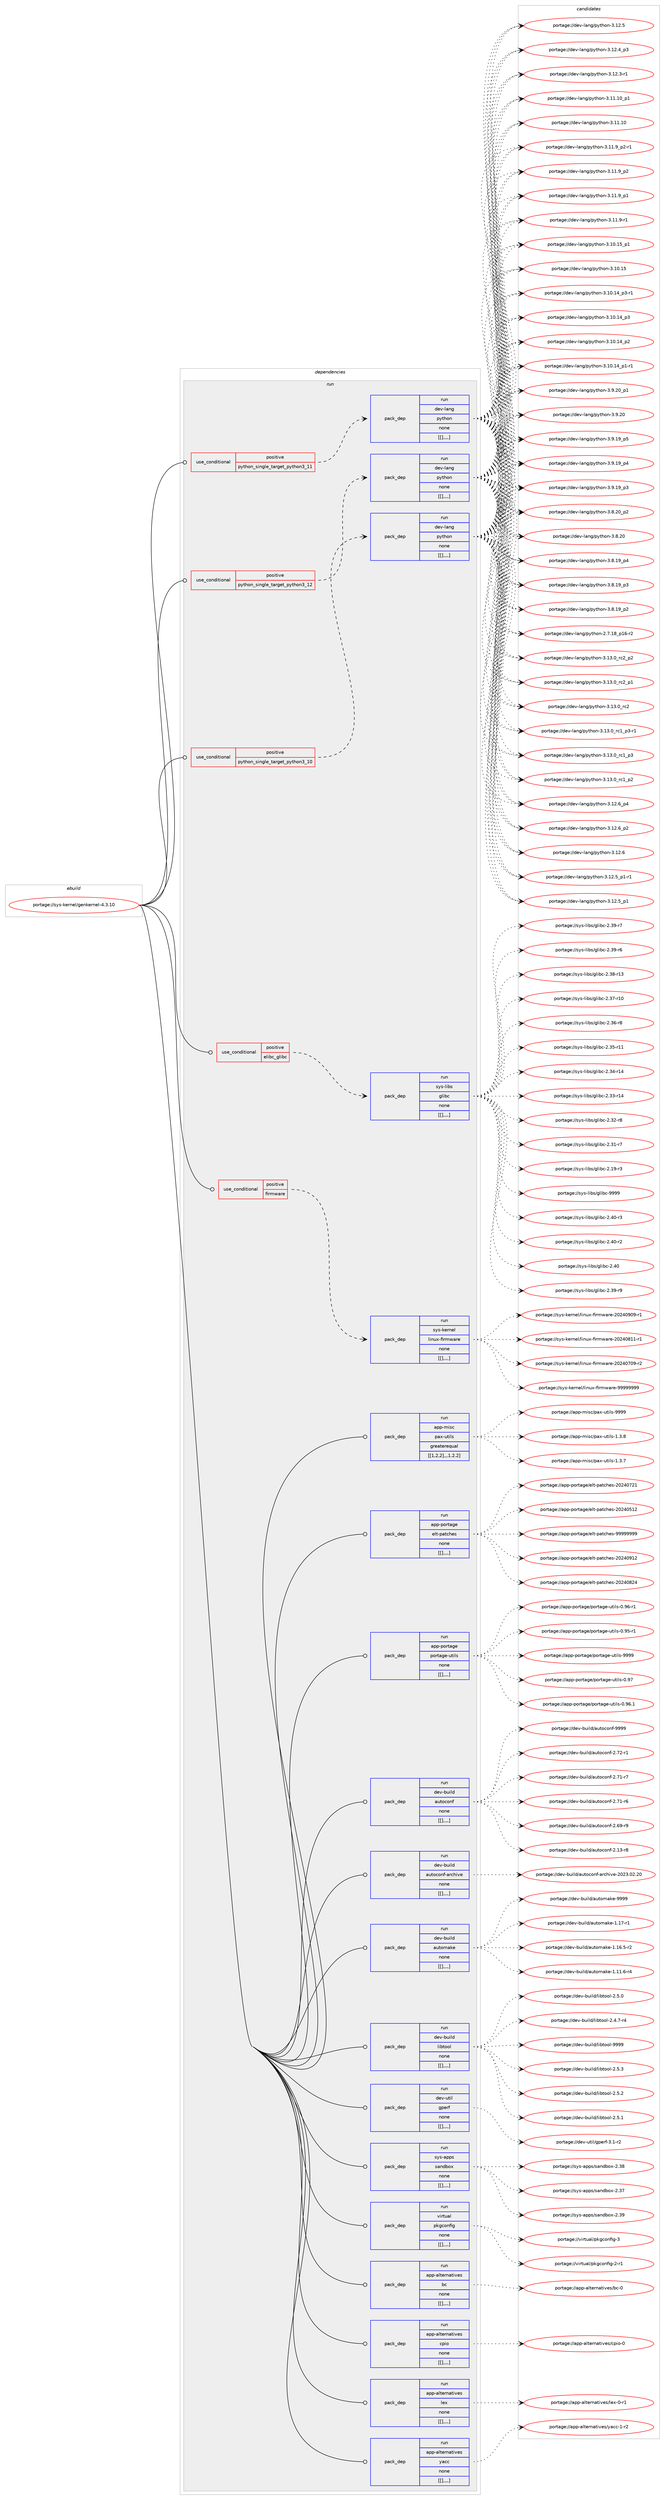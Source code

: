 digraph prolog {

# *************
# Graph options
# *************

newrank=true;
concentrate=true;
compound=true;
graph [rankdir=LR,fontname=Helvetica,fontsize=10,ranksep=1.5];#, ranksep=2.5, nodesep=0.2];
edge  [arrowhead=vee];
node  [fontname=Helvetica,fontsize=10];

# **********
# The ebuild
# **********

subgraph cluster_leftcol {
color=gray;
label=<<i>ebuild</i>>;
id [label="portage://sys-kernel/genkernel-4.3.10", color=red, width=4, href="../sys-kernel/genkernel-4.3.10.svg"];
}

# ****************
# The dependencies
# ****************

subgraph cluster_midcol {
color=gray;
label=<<i>dependencies</i>>;
subgraph cluster_compile {
fillcolor="#eeeeee";
style=filled;
label=<<i>compile</i>>;
}
subgraph cluster_compileandrun {
fillcolor="#eeeeee";
style=filled;
label=<<i>compile and run</i>>;
}
subgraph cluster_run {
fillcolor="#eeeeee";
style=filled;
label=<<i>run</i>>;
subgraph cond4131 {
dependency11807 [label=<<TABLE BORDER="0" CELLBORDER="1" CELLSPACING="0" CELLPADDING="4"><TR><TD ROWSPAN="3" CELLPADDING="10">use_conditional</TD></TR><TR><TD>positive</TD></TR><TR><TD>elibc_glibc</TD></TR></TABLE>>, shape=none, color=red];
subgraph pack7630 {
dependency11808 [label=<<TABLE BORDER="0" CELLBORDER="1" CELLSPACING="0" CELLPADDING="4" WIDTH="220"><TR><TD ROWSPAN="6" CELLPADDING="30">pack_dep</TD></TR><TR><TD WIDTH="110">run</TD></TR><TR><TD>sys-libs</TD></TR><TR><TD>glibc</TD></TR><TR><TD>none</TD></TR><TR><TD>[[],,,,]</TD></TR></TABLE>>, shape=none, color=blue];
}
dependency11807:e -> dependency11808:w [weight=20,style="dashed",arrowhead="vee"];
}
id:e -> dependency11807:w [weight=20,style="solid",arrowhead="odot"];
subgraph cond4132 {
dependency11809 [label=<<TABLE BORDER="0" CELLBORDER="1" CELLSPACING="0" CELLPADDING="4"><TR><TD ROWSPAN="3" CELLPADDING="10">use_conditional</TD></TR><TR><TD>positive</TD></TR><TR><TD>firmware</TD></TR></TABLE>>, shape=none, color=red];
subgraph pack7631 {
dependency11810 [label=<<TABLE BORDER="0" CELLBORDER="1" CELLSPACING="0" CELLPADDING="4" WIDTH="220"><TR><TD ROWSPAN="6" CELLPADDING="30">pack_dep</TD></TR><TR><TD WIDTH="110">run</TD></TR><TR><TD>sys-kernel</TD></TR><TR><TD>linux-firmware</TD></TR><TR><TD>none</TD></TR><TR><TD>[[],,,,]</TD></TR></TABLE>>, shape=none, color=blue];
}
dependency11809:e -> dependency11810:w [weight=20,style="dashed",arrowhead="vee"];
}
id:e -> dependency11809:w [weight=20,style="solid",arrowhead="odot"];
subgraph cond4133 {
dependency11811 [label=<<TABLE BORDER="0" CELLBORDER="1" CELLSPACING="0" CELLPADDING="4"><TR><TD ROWSPAN="3" CELLPADDING="10">use_conditional</TD></TR><TR><TD>positive</TD></TR><TR><TD>python_single_target_python3_10</TD></TR></TABLE>>, shape=none, color=red];
subgraph pack7632 {
dependency11812 [label=<<TABLE BORDER="0" CELLBORDER="1" CELLSPACING="0" CELLPADDING="4" WIDTH="220"><TR><TD ROWSPAN="6" CELLPADDING="30">pack_dep</TD></TR><TR><TD WIDTH="110">run</TD></TR><TR><TD>dev-lang</TD></TR><TR><TD>python</TD></TR><TR><TD>none</TD></TR><TR><TD>[[],,,,]</TD></TR></TABLE>>, shape=none, color=blue];
}
dependency11811:e -> dependency11812:w [weight=20,style="dashed",arrowhead="vee"];
}
id:e -> dependency11811:w [weight=20,style="solid",arrowhead="odot"];
subgraph cond4134 {
dependency11813 [label=<<TABLE BORDER="0" CELLBORDER="1" CELLSPACING="0" CELLPADDING="4"><TR><TD ROWSPAN="3" CELLPADDING="10">use_conditional</TD></TR><TR><TD>positive</TD></TR><TR><TD>python_single_target_python3_11</TD></TR></TABLE>>, shape=none, color=red];
subgraph pack7633 {
dependency11814 [label=<<TABLE BORDER="0" CELLBORDER="1" CELLSPACING="0" CELLPADDING="4" WIDTH="220"><TR><TD ROWSPAN="6" CELLPADDING="30">pack_dep</TD></TR><TR><TD WIDTH="110">run</TD></TR><TR><TD>dev-lang</TD></TR><TR><TD>python</TD></TR><TR><TD>none</TD></TR><TR><TD>[[],,,,]</TD></TR></TABLE>>, shape=none, color=blue];
}
dependency11813:e -> dependency11814:w [weight=20,style="dashed",arrowhead="vee"];
}
id:e -> dependency11813:w [weight=20,style="solid",arrowhead="odot"];
subgraph cond4135 {
dependency11815 [label=<<TABLE BORDER="0" CELLBORDER="1" CELLSPACING="0" CELLPADDING="4"><TR><TD ROWSPAN="3" CELLPADDING="10">use_conditional</TD></TR><TR><TD>positive</TD></TR><TR><TD>python_single_target_python3_12</TD></TR></TABLE>>, shape=none, color=red];
subgraph pack7634 {
dependency11816 [label=<<TABLE BORDER="0" CELLBORDER="1" CELLSPACING="0" CELLPADDING="4" WIDTH="220"><TR><TD ROWSPAN="6" CELLPADDING="30">pack_dep</TD></TR><TR><TD WIDTH="110">run</TD></TR><TR><TD>dev-lang</TD></TR><TR><TD>python</TD></TR><TR><TD>none</TD></TR><TR><TD>[[],,,,]</TD></TR></TABLE>>, shape=none, color=blue];
}
dependency11815:e -> dependency11816:w [weight=20,style="dashed",arrowhead="vee"];
}
id:e -> dependency11815:w [weight=20,style="solid",arrowhead="odot"];
subgraph pack7635 {
dependency11817 [label=<<TABLE BORDER="0" CELLBORDER="1" CELLSPACING="0" CELLPADDING="4" WIDTH="220"><TR><TD ROWSPAN="6" CELLPADDING="30">pack_dep</TD></TR><TR><TD WIDTH="110">run</TD></TR><TR><TD>app-alternatives</TD></TR><TR><TD>bc</TD></TR><TR><TD>none</TD></TR><TR><TD>[[],,,,]</TD></TR></TABLE>>, shape=none, color=blue];
}
id:e -> dependency11817:w [weight=20,style="solid",arrowhead="odot"];
subgraph pack7636 {
dependency11818 [label=<<TABLE BORDER="0" CELLBORDER="1" CELLSPACING="0" CELLPADDING="4" WIDTH="220"><TR><TD ROWSPAN="6" CELLPADDING="30">pack_dep</TD></TR><TR><TD WIDTH="110">run</TD></TR><TR><TD>app-alternatives</TD></TR><TR><TD>cpio</TD></TR><TR><TD>none</TD></TR><TR><TD>[[],,,,]</TD></TR></TABLE>>, shape=none, color=blue];
}
id:e -> dependency11818:w [weight=20,style="solid",arrowhead="odot"];
subgraph pack7637 {
dependency11819 [label=<<TABLE BORDER="0" CELLBORDER="1" CELLSPACING="0" CELLPADDING="4" WIDTH="220"><TR><TD ROWSPAN="6" CELLPADDING="30">pack_dep</TD></TR><TR><TD WIDTH="110">run</TD></TR><TR><TD>app-alternatives</TD></TR><TR><TD>lex</TD></TR><TR><TD>none</TD></TR><TR><TD>[[],,,,]</TD></TR></TABLE>>, shape=none, color=blue];
}
id:e -> dependency11819:w [weight=20,style="solid",arrowhead="odot"];
subgraph pack7638 {
dependency11820 [label=<<TABLE BORDER="0" CELLBORDER="1" CELLSPACING="0" CELLPADDING="4" WIDTH="220"><TR><TD ROWSPAN="6" CELLPADDING="30">pack_dep</TD></TR><TR><TD WIDTH="110">run</TD></TR><TR><TD>app-alternatives</TD></TR><TR><TD>yacc</TD></TR><TR><TD>none</TD></TR><TR><TD>[[],,,,]</TD></TR></TABLE>>, shape=none, color=blue];
}
id:e -> dependency11820:w [weight=20,style="solid",arrowhead="odot"];
subgraph pack7639 {
dependency11821 [label=<<TABLE BORDER="0" CELLBORDER="1" CELLSPACING="0" CELLPADDING="4" WIDTH="220"><TR><TD ROWSPAN="6" CELLPADDING="30">pack_dep</TD></TR><TR><TD WIDTH="110">run</TD></TR><TR><TD>app-misc</TD></TR><TR><TD>pax-utils</TD></TR><TR><TD>greaterequal</TD></TR><TR><TD>[[1,2,2],,,1.2.2]</TD></TR></TABLE>>, shape=none, color=blue];
}
id:e -> dependency11821:w [weight=20,style="solid",arrowhead="odot"];
subgraph pack7640 {
dependency11822 [label=<<TABLE BORDER="0" CELLBORDER="1" CELLSPACING="0" CELLPADDING="4" WIDTH="220"><TR><TD ROWSPAN="6" CELLPADDING="30">pack_dep</TD></TR><TR><TD WIDTH="110">run</TD></TR><TR><TD>app-portage</TD></TR><TR><TD>elt-patches</TD></TR><TR><TD>none</TD></TR><TR><TD>[[],,,,]</TD></TR></TABLE>>, shape=none, color=blue];
}
id:e -> dependency11822:w [weight=20,style="solid",arrowhead="odot"];
subgraph pack7641 {
dependency11823 [label=<<TABLE BORDER="0" CELLBORDER="1" CELLSPACING="0" CELLPADDING="4" WIDTH="220"><TR><TD ROWSPAN="6" CELLPADDING="30">pack_dep</TD></TR><TR><TD WIDTH="110">run</TD></TR><TR><TD>app-portage</TD></TR><TR><TD>portage-utils</TD></TR><TR><TD>none</TD></TR><TR><TD>[[],,,,]</TD></TR></TABLE>>, shape=none, color=blue];
}
id:e -> dependency11823:w [weight=20,style="solid",arrowhead="odot"];
subgraph pack7642 {
dependency11824 [label=<<TABLE BORDER="0" CELLBORDER="1" CELLSPACING="0" CELLPADDING="4" WIDTH="220"><TR><TD ROWSPAN="6" CELLPADDING="30">pack_dep</TD></TR><TR><TD WIDTH="110">run</TD></TR><TR><TD>dev-build</TD></TR><TR><TD>autoconf</TD></TR><TR><TD>none</TD></TR><TR><TD>[[],,,,]</TD></TR></TABLE>>, shape=none, color=blue];
}
id:e -> dependency11824:w [weight=20,style="solid",arrowhead="odot"];
subgraph pack7643 {
dependency11825 [label=<<TABLE BORDER="0" CELLBORDER="1" CELLSPACING="0" CELLPADDING="4" WIDTH="220"><TR><TD ROWSPAN="6" CELLPADDING="30">pack_dep</TD></TR><TR><TD WIDTH="110">run</TD></TR><TR><TD>dev-build</TD></TR><TR><TD>autoconf-archive</TD></TR><TR><TD>none</TD></TR><TR><TD>[[],,,,]</TD></TR></TABLE>>, shape=none, color=blue];
}
id:e -> dependency11825:w [weight=20,style="solid",arrowhead="odot"];
subgraph pack7644 {
dependency11826 [label=<<TABLE BORDER="0" CELLBORDER="1" CELLSPACING="0" CELLPADDING="4" WIDTH="220"><TR><TD ROWSPAN="6" CELLPADDING="30">pack_dep</TD></TR><TR><TD WIDTH="110">run</TD></TR><TR><TD>dev-build</TD></TR><TR><TD>automake</TD></TR><TR><TD>none</TD></TR><TR><TD>[[],,,,]</TD></TR></TABLE>>, shape=none, color=blue];
}
id:e -> dependency11826:w [weight=20,style="solid",arrowhead="odot"];
subgraph pack7645 {
dependency11827 [label=<<TABLE BORDER="0" CELLBORDER="1" CELLSPACING="0" CELLPADDING="4" WIDTH="220"><TR><TD ROWSPAN="6" CELLPADDING="30">pack_dep</TD></TR><TR><TD WIDTH="110">run</TD></TR><TR><TD>dev-build</TD></TR><TR><TD>libtool</TD></TR><TR><TD>none</TD></TR><TR><TD>[[],,,,]</TD></TR></TABLE>>, shape=none, color=blue];
}
id:e -> dependency11827:w [weight=20,style="solid",arrowhead="odot"];
subgraph pack7646 {
dependency11828 [label=<<TABLE BORDER="0" CELLBORDER="1" CELLSPACING="0" CELLPADDING="4" WIDTH="220"><TR><TD ROWSPAN="6" CELLPADDING="30">pack_dep</TD></TR><TR><TD WIDTH="110">run</TD></TR><TR><TD>dev-util</TD></TR><TR><TD>gperf</TD></TR><TR><TD>none</TD></TR><TR><TD>[[],,,,]</TD></TR></TABLE>>, shape=none, color=blue];
}
id:e -> dependency11828:w [weight=20,style="solid",arrowhead="odot"];
subgraph pack7647 {
dependency11829 [label=<<TABLE BORDER="0" CELLBORDER="1" CELLSPACING="0" CELLPADDING="4" WIDTH="220"><TR><TD ROWSPAN="6" CELLPADDING="30">pack_dep</TD></TR><TR><TD WIDTH="110">run</TD></TR><TR><TD>sys-apps</TD></TR><TR><TD>sandbox</TD></TR><TR><TD>none</TD></TR><TR><TD>[[],,,,]</TD></TR></TABLE>>, shape=none, color=blue];
}
id:e -> dependency11829:w [weight=20,style="solid",arrowhead="odot"];
subgraph pack7648 {
dependency11830 [label=<<TABLE BORDER="0" CELLBORDER="1" CELLSPACING="0" CELLPADDING="4" WIDTH="220"><TR><TD ROWSPAN="6" CELLPADDING="30">pack_dep</TD></TR><TR><TD WIDTH="110">run</TD></TR><TR><TD>virtual</TD></TR><TR><TD>pkgconfig</TD></TR><TR><TD>none</TD></TR><TR><TD>[[],,,,]</TD></TR></TABLE>>, shape=none, color=blue];
}
id:e -> dependency11830:w [weight=20,style="solid",arrowhead="odot"];
}
}

# **************
# The candidates
# **************

subgraph cluster_choices {
rank=same;
color=gray;
label=<<i>candidates</i>>;

subgraph choice7630 {
color=black;
nodesep=1;
choice11512111545108105981154710310810598994557575757 [label="portage://sys-libs/glibc-9999", color=red, width=4,href="../sys-libs/glibc-9999.svg"];
choice115121115451081059811547103108105989945504652484511451 [label="portage://sys-libs/glibc-2.40-r3", color=red, width=4,href="../sys-libs/glibc-2.40-r3.svg"];
choice115121115451081059811547103108105989945504652484511450 [label="portage://sys-libs/glibc-2.40-r2", color=red, width=4,href="../sys-libs/glibc-2.40-r2.svg"];
choice11512111545108105981154710310810598994550465248 [label="portage://sys-libs/glibc-2.40", color=red, width=4,href="../sys-libs/glibc-2.40.svg"];
choice115121115451081059811547103108105989945504651574511457 [label="portage://sys-libs/glibc-2.39-r9", color=red, width=4,href="../sys-libs/glibc-2.39-r9.svg"];
choice115121115451081059811547103108105989945504651574511455 [label="portage://sys-libs/glibc-2.39-r7", color=red, width=4,href="../sys-libs/glibc-2.39-r7.svg"];
choice115121115451081059811547103108105989945504651574511454 [label="portage://sys-libs/glibc-2.39-r6", color=red, width=4,href="../sys-libs/glibc-2.39-r6.svg"];
choice11512111545108105981154710310810598994550465156451144951 [label="portage://sys-libs/glibc-2.38-r13", color=red, width=4,href="../sys-libs/glibc-2.38-r13.svg"];
choice11512111545108105981154710310810598994550465155451144948 [label="portage://sys-libs/glibc-2.37-r10", color=red, width=4,href="../sys-libs/glibc-2.37-r10.svg"];
choice115121115451081059811547103108105989945504651544511456 [label="portage://sys-libs/glibc-2.36-r8", color=red, width=4,href="../sys-libs/glibc-2.36-r8.svg"];
choice11512111545108105981154710310810598994550465153451144949 [label="portage://sys-libs/glibc-2.35-r11", color=red, width=4,href="../sys-libs/glibc-2.35-r11.svg"];
choice11512111545108105981154710310810598994550465152451144952 [label="portage://sys-libs/glibc-2.34-r14", color=red, width=4,href="../sys-libs/glibc-2.34-r14.svg"];
choice11512111545108105981154710310810598994550465151451144952 [label="portage://sys-libs/glibc-2.33-r14", color=red, width=4,href="../sys-libs/glibc-2.33-r14.svg"];
choice115121115451081059811547103108105989945504651504511456 [label="portage://sys-libs/glibc-2.32-r8", color=red, width=4,href="../sys-libs/glibc-2.32-r8.svg"];
choice115121115451081059811547103108105989945504651494511455 [label="portage://sys-libs/glibc-2.31-r7", color=red, width=4,href="../sys-libs/glibc-2.31-r7.svg"];
choice115121115451081059811547103108105989945504649574511451 [label="portage://sys-libs/glibc-2.19-r3", color=red, width=4,href="../sys-libs/glibc-2.19-r3.svg"];
dependency11808:e -> choice11512111545108105981154710310810598994557575757:w [style=dotted,weight="100"];
dependency11808:e -> choice115121115451081059811547103108105989945504652484511451:w [style=dotted,weight="100"];
dependency11808:e -> choice115121115451081059811547103108105989945504652484511450:w [style=dotted,weight="100"];
dependency11808:e -> choice11512111545108105981154710310810598994550465248:w [style=dotted,weight="100"];
dependency11808:e -> choice115121115451081059811547103108105989945504651574511457:w [style=dotted,weight="100"];
dependency11808:e -> choice115121115451081059811547103108105989945504651574511455:w [style=dotted,weight="100"];
dependency11808:e -> choice115121115451081059811547103108105989945504651574511454:w [style=dotted,weight="100"];
dependency11808:e -> choice11512111545108105981154710310810598994550465156451144951:w [style=dotted,weight="100"];
dependency11808:e -> choice11512111545108105981154710310810598994550465155451144948:w [style=dotted,weight="100"];
dependency11808:e -> choice115121115451081059811547103108105989945504651544511456:w [style=dotted,weight="100"];
dependency11808:e -> choice11512111545108105981154710310810598994550465153451144949:w [style=dotted,weight="100"];
dependency11808:e -> choice11512111545108105981154710310810598994550465152451144952:w [style=dotted,weight="100"];
dependency11808:e -> choice11512111545108105981154710310810598994550465151451144952:w [style=dotted,weight="100"];
dependency11808:e -> choice115121115451081059811547103108105989945504651504511456:w [style=dotted,weight="100"];
dependency11808:e -> choice115121115451081059811547103108105989945504651494511455:w [style=dotted,weight="100"];
dependency11808:e -> choice115121115451081059811547103108105989945504649574511451:w [style=dotted,weight="100"];
}
subgraph choice7631 {
color=black;
nodesep=1;
choice11512111545107101114110101108471081051101171204510210511410911997114101455757575757575757 [label="portage://sys-kernel/linux-firmware-99999999", color=red, width=4,href="../sys-kernel/linux-firmware-99999999.svg"];
choice115121115451071011141101011084710810511011712045102105114109119971141014550485052485748574511449 [label="portage://sys-kernel/linux-firmware-20240909-r1", color=red, width=4,href="../sys-kernel/linux-firmware-20240909-r1.svg"];
choice115121115451071011141101011084710810511011712045102105114109119971141014550485052485649494511449 [label="portage://sys-kernel/linux-firmware-20240811-r1", color=red, width=4,href="../sys-kernel/linux-firmware-20240811-r1.svg"];
choice115121115451071011141101011084710810511011712045102105114109119971141014550485052485548574511450 [label="portage://sys-kernel/linux-firmware-20240709-r2", color=red, width=4,href="../sys-kernel/linux-firmware-20240709-r2.svg"];
dependency11810:e -> choice11512111545107101114110101108471081051101171204510210511410911997114101455757575757575757:w [style=dotted,weight="100"];
dependency11810:e -> choice115121115451071011141101011084710810511011712045102105114109119971141014550485052485748574511449:w [style=dotted,weight="100"];
dependency11810:e -> choice115121115451071011141101011084710810511011712045102105114109119971141014550485052485649494511449:w [style=dotted,weight="100"];
dependency11810:e -> choice115121115451071011141101011084710810511011712045102105114109119971141014550485052485548574511450:w [style=dotted,weight="100"];
}
subgraph choice7632 {
color=black;
nodesep=1;
choice100101118451089711010347112121116104111110455146495146489511499509511250 [label="portage://dev-lang/python-3.13.0_rc2_p2", color=red, width=4,href="../dev-lang/python-3.13.0_rc2_p2.svg"];
choice100101118451089711010347112121116104111110455146495146489511499509511249 [label="portage://dev-lang/python-3.13.0_rc2_p1", color=red, width=4,href="../dev-lang/python-3.13.0_rc2_p1.svg"];
choice10010111845108971101034711212111610411111045514649514648951149950 [label="portage://dev-lang/python-3.13.0_rc2", color=red, width=4,href="../dev-lang/python-3.13.0_rc2.svg"];
choice1001011184510897110103471121211161041111104551464951464895114994995112514511449 [label="portage://dev-lang/python-3.13.0_rc1_p3-r1", color=red, width=4,href="../dev-lang/python-3.13.0_rc1_p3-r1.svg"];
choice100101118451089711010347112121116104111110455146495146489511499499511251 [label="portage://dev-lang/python-3.13.0_rc1_p3", color=red, width=4,href="../dev-lang/python-3.13.0_rc1_p3.svg"];
choice100101118451089711010347112121116104111110455146495146489511499499511250 [label="portage://dev-lang/python-3.13.0_rc1_p2", color=red, width=4,href="../dev-lang/python-3.13.0_rc1_p2.svg"];
choice100101118451089711010347112121116104111110455146495046549511252 [label="portage://dev-lang/python-3.12.6_p4", color=red, width=4,href="../dev-lang/python-3.12.6_p4.svg"];
choice100101118451089711010347112121116104111110455146495046549511250 [label="portage://dev-lang/python-3.12.6_p2", color=red, width=4,href="../dev-lang/python-3.12.6_p2.svg"];
choice10010111845108971101034711212111610411111045514649504654 [label="portage://dev-lang/python-3.12.6", color=red, width=4,href="../dev-lang/python-3.12.6.svg"];
choice1001011184510897110103471121211161041111104551464950465395112494511449 [label="portage://dev-lang/python-3.12.5_p1-r1", color=red, width=4,href="../dev-lang/python-3.12.5_p1-r1.svg"];
choice100101118451089711010347112121116104111110455146495046539511249 [label="portage://dev-lang/python-3.12.5_p1", color=red, width=4,href="../dev-lang/python-3.12.5_p1.svg"];
choice10010111845108971101034711212111610411111045514649504653 [label="portage://dev-lang/python-3.12.5", color=red, width=4,href="../dev-lang/python-3.12.5.svg"];
choice100101118451089711010347112121116104111110455146495046529511251 [label="portage://dev-lang/python-3.12.4_p3", color=red, width=4,href="../dev-lang/python-3.12.4_p3.svg"];
choice100101118451089711010347112121116104111110455146495046514511449 [label="portage://dev-lang/python-3.12.3-r1", color=red, width=4,href="../dev-lang/python-3.12.3-r1.svg"];
choice10010111845108971101034711212111610411111045514649494649489511249 [label="portage://dev-lang/python-3.11.10_p1", color=red, width=4,href="../dev-lang/python-3.11.10_p1.svg"];
choice1001011184510897110103471121211161041111104551464949464948 [label="portage://dev-lang/python-3.11.10", color=red, width=4,href="../dev-lang/python-3.11.10.svg"];
choice1001011184510897110103471121211161041111104551464949465795112504511449 [label="portage://dev-lang/python-3.11.9_p2-r1", color=red, width=4,href="../dev-lang/python-3.11.9_p2-r1.svg"];
choice100101118451089711010347112121116104111110455146494946579511250 [label="portage://dev-lang/python-3.11.9_p2", color=red, width=4,href="../dev-lang/python-3.11.9_p2.svg"];
choice100101118451089711010347112121116104111110455146494946579511249 [label="portage://dev-lang/python-3.11.9_p1", color=red, width=4,href="../dev-lang/python-3.11.9_p1.svg"];
choice100101118451089711010347112121116104111110455146494946574511449 [label="portage://dev-lang/python-3.11.9-r1", color=red, width=4,href="../dev-lang/python-3.11.9-r1.svg"];
choice10010111845108971101034711212111610411111045514649484649539511249 [label="portage://dev-lang/python-3.10.15_p1", color=red, width=4,href="../dev-lang/python-3.10.15_p1.svg"];
choice1001011184510897110103471121211161041111104551464948464953 [label="portage://dev-lang/python-3.10.15", color=red, width=4,href="../dev-lang/python-3.10.15.svg"];
choice100101118451089711010347112121116104111110455146494846495295112514511449 [label="portage://dev-lang/python-3.10.14_p3-r1", color=red, width=4,href="../dev-lang/python-3.10.14_p3-r1.svg"];
choice10010111845108971101034711212111610411111045514649484649529511251 [label="portage://dev-lang/python-3.10.14_p3", color=red, width=4,href="../dev-lang/python-3.10.14_p3.svg"];
choice10010111845108971101034711212111610411111045514649484649529511250 [label="portage://dev-lang/python-3.10.14_p2", color=red, width=4,href="../dev-lang/python-3.10.14_p2.svg"];
choice100101118451089711010347112121116104111110455146494846495295112494511449 [label="portage://dev-lang/python-3.10.14_p1-r1", color=red, width=4,href="../dev-lang/python-3.10.14_p1-r1.svg"];
choice100101118451089711010347112121116104111110455146574650489511249 [label="portage://dev-lang/python-3.9.20_p1", color=red, width=4,href="../dev-lang/python-3.9.20_p1.svg"];
choice10010111845108971101034711212111610411111045514657465048 [label="portage://dev-lang/python-3.9.20", color=red, width=4,href="../dev-lang/python-3.9.20.svg"];
choice100101118451089711010347112121116104111110455146574649579511253 [label="portage://dev-lang/python-3.9.19_p5", color=red, width=4,href="../dev-lang/python-3.9.19_p5.svg"];
choice100101118451089711010347112121116104111110455146574649579511252 [label="portage://dev-lang/python-3.9.19_p4", color=red, width=4,href="../dev-lang/python-3.9.19_p4.svg"];
choice100101118451089711010347112121116104111110455146574649579511251 [label="portage://dev-lang/python-3.9.19_p3", color=red, width=4,href="../dev-lang/python-3.9.19_p3.svg"];
choice100101118451089711010347112121116104111110455146564650489511250 [label="portage://dev-lang/python-3.8.20_p2", color=red, width=4,href="../dev-lang/python-3.8.20_p2.svg"];
choice10010111845108971101034711212111610411111045514656465048 [label="portage://dev-lang/python-3.8.20", color=red, width=4,href="../dev-lang/python-3.8.20.svg"];
choice100101118451089711010347112121116104111110455146564649579511252 [label="portage://dev-lang/python-3.8.19_p4", color=red, width=4,href="../dev-lang/python-3.8.19_p4.svg"];
choice100101118451089711010347112121116104111110455146564649579511251 [label="portage://dev-lang/python-3.8.19_p3", color=red, width=4,href="../dev-lang/python-3.8.19_p3.svg"];
choice100101118451089711010347112121116104111110455146564649579511250 [label="portage://dev-lang/python-3.8.19_p2", color=red, width=4,href="../dev-lang/python-3.8.19_p2.svg"];
choice100101118451089711010347112121116104111110455046554649569511249544511450 [label="portage://dev-lang/python-2.7.18_p16-r2", color=red, width=4,href="../dev-lang/python-2.7.18_p16-r2.svg"];
dependency11812:e -> choice100101118451089711010347112121116104111110455146495146489511499509511250:w [style=dotted,weight="100"];
dependency11812:e -> choice100101118451089711010347112121116104111110455146495146489511499509511249:w [style=dotted,weight="100"];
dependency11812:e -> choice10010111845108971101034711212111610411111045514649514648951149950:w [style=dotted,weight="100"];
dependency11812:e -> choice1001011184510897110103471121211161041111104551464951464895114994995112514511449:w [style=dotted,weight="100"];
dependency11812:e -> choice100101118451089711010347112121116104111110455146495146489511499499511251:w [style=dotted,weight="100"];
dependency11812:e -> choice100101118451089711010347112121116104111110455146495146489511499499511250:w [style=dotted,weight="100"];
dependency11812:e -> choice100101118451089711010347112121116104111110455146495046549511252:w [style=dotted,weight="100"];
dependency11812:e -> choice100101118451089711010347112121116104111110455146495046549511250:w [style=dotted,weight="100"];
dependency11812:e -> choice10010111845108971101034711212111610411111045514649504654:w [style=dotted,weight="100"];
dependency11812:e -> choice1001011184510897110103471121211161041111104551464950465395112494511449:w [style=dotted,weight="100"];
dependency11812:e -> choice100101118451089711010347112121116104111110455146495046539511249:w [style=dotted,weight="100"];
dependency11812:e -> choice10010111845108971101034711212111610411111045514649504653:w [style=dotted,weight="100"];
dependency11812:e -> choice100101118451089711010347112121116104111110455146495046529511251:w [style=dotted,weight="100"];
dependency11812:e -> choice100101118451089711010347112121116104111110455146495046514511449:w [style=dotted,weight="100"];
dependency11812:e -> choice10010111845108971101034711212111610411111045514649494649489511249:w [style=dotted,weight="100"];
dependency11812:e -> choice1001011184510897110103471121211161041111104551464949464948:w [style=dotted,weight="100"];
dependency11812:e -> choice1001011184510897110103471121211161041111104551464949465795112504511449:w [style=dotted,weight="100"];
dependency11812:e -> choice100101118451089711010347112121116104111110455146494946579511250:w [style=dotted,weight="100"];
dependency11812:e -> choice100101118451089711010347112121116104111110455146494946579511249:w [style=dotted,weight="100"];
dependency11812:e -> choice100101118451089711010347112121116104111110455146494946574511449:w [style=dotted,weight="100"];
dependency11812:e -> choice10010111845108971101034711212111610411111045514649484649539511249:w [style=dotted,weight="100"];
dependency11812:e -> choice1001011184510897110103471121211161041111104551464948464953:w [style=dotted,weight="100"];
dependency11812:e -> choice100101118451089711010347112121116104111110455146494846495295112514511449:w [style=dotted,weight="100"];
dependency11812:e -> choice10010111845108971101034711212111610411111045514649484649529511251:w [style=dotted,weight="100"];
dependency11812:e -> choice10010111845108971101034711212111610411111045514649484649529511250:w [style=dotted,weight="100"];
dependency11812:e -> choice100101118451089711010347112121116104111110455146494846495295112494511449:w [style=dotted,weight="100"];
dependency11812:e -> choice100101118451089711010347112121116104111110455146574650489511249:w [style=dotted,weight="100"];
dependency11812:e -> choice10010111845108971101034711212111610411111045514657465048:w [style=dotted,weight="100"];
dependency11812:e -> choice100101118451089711010347112121116104111110455146574649579511253:w [style=dotted,weight="100"];
dependency11812:e -> choice100101118451089711010347112121116104111110455146574649579511252:w [style=dotted,weight="100"];
dependency11812:e -> choice100101118451089711010347112121116104111110455146574649579511251:w [style=dotted,weight="100"];
dependency11812:e -> choice100101118451089711010347112121116104111110455146564650489511250:w [style=dotted,weight="100"];
dependency11812:e -> choice10010111845108971101034711212111610411111045514656465048:w [style=dotted,weight="100"];
dependency11812:e -> choice100101118451089711010347112121116104111110455146564649579511252:w [style=dotted,weight="100"];
dependency11812:e -> choice100101118451089711010347112121116104111110455146564649579511251:w [style=dotted,weight="100"];
dependency11812:e -> choice100101118451089711010347112121116104111110455146564649579511250:w [style=dotted,weight="100"];
dependency11812:e -> choice100101118451089711010347112121116104111110455046554649569511249544511450:w [style=dotted,weight="100"];
}
subgraph choice7633 {
color=black;
nodesep=1;
choice100101118451089711010347112121116104111110455146495146489511499509511250 [label="portage://dev-lang/python-3.13.0_rc2_p2", color=red, width=4,href="../dev-lang/python-3.13.0_rc2_p2.svg"];
choice100101118451089711010347112121116104111110455146495146489511499509511249 [label="portage://dev-lang/python-3.13.0_rc2_p1", color=red, width=4,href="../dev-lang/python-3.13.0_rc2_p1.svg"];
choice10010111845108971101034711212111610411111045514649514648951149950 [label="portage://dev-lang/python-3.13.0_rc2", color=red, width=4,href="../dev-lang/python-3.13.0_rc2.svg"];
choice1001011184510897110103471121211161041111104551464951464895114994995112514511449 [label="portage://dev-lang/python-3.13.0_rc1_p3-r1", color=red, width=4,href="../dev-lang/python-3.13.0_rc1_p3-r1.svg"];
choice100101118451089711010347112121116104111110455146495146489511499499511251 [label="portage://dev-lang/python-3.13.0_rc1_p3", color=red, width=4,href="../dev-lang/python-3.13.0_rc1_p3.svg"];
choice100101118451089711010347112121116104111110455146495146489511499499511250 [label="portage://dev-lang/python-3.13.0_rc1_p2", color=red, width=4,href="../dev-lang/python-3.13.0_rc1_p2.svg"];
choice100101118451089711010347112121116104111110455146495046549511252 [label="portage://dev-lang/python-3.12.6_p4", color=red, width=4,href="../dev-lang/python-3.12.6_p4.svg"];
choice100101118451089711010347112121116104111110455146495046549511250 [label="portage://dev-lang/python-3.12.6_p2", color=red, width=4,href="../dev-lang/python-3.12.6_p2.svg"];
choice10010111845108971101034711212111610411111045514649504654 [label="portage://dev-lang/python-3.12.6", color=red, width=4,href="../dev-lang/python-3.12.6.svg"];
choice1001011184510897110103471121211161041111104551464950465395112494511449 [label="portage://dev-lang/python-3.12.5_p1-r1", color=red, width=4,href="../dev-lang/python-3.12.5_p1-r1.svg"];
choice100101118451089711010347112121116104111110455146495046539511249 [label="portage://dev-lang/python-3.12.5_p1", color=red, width=4,href="../dev-lang/python-3.12.5_p1.svg"];
choice10010111845108971101034711212111610411111045514649504653 [label="portage://dev-lang/python-3.12.5", color=red, width=4,href="../dev-lang/python-3.12.5.svg"];
choice100101118451089711010347112121116104111110455146495046529511251 [label="portage://dev-lang/python-3.12.4_p3", color=red, width=4,href="../dev-lang/python-3.12.4_p3.svg"];
choice100101118451089711010347112121116104111110455146495046514511449 [label="portage://dev-lang/python-3.12.3-r1", color=red, width=4,href="../dev-lang/python-3.12.3-r1.svg"];
choice10010111845108971101034711212111610411111045514649494649489511249 [label="portage://dev-lang/python-3.11.10_p1", color=red, width=4,href="../dev-lang/python-3.11.10_p1.svg"];
choice1001011184510897110103471121211161041111104551464949464948 [label="portage://dev-lang/python-3.11.10", color=red, width=4,href="../dev-lang/python-3.11.10.svg"];
choice1001011184510897110103471121211161041111104551464949465795112504511449 [label="portage://dev-lang/python-3.11.9_p2-r1", color=red, width=4,href="../dev-lang/python-3.11.9_p2-r1.svg"];
choice100101118451089711010347112121116104111110455146494946579511250 [label="portage://dev-lang/python-3.11.9_p2", color=red, width=4,href="../dev-lang/python-3.11.9_p2.svg"];
choice100101118451089711010347112121116104111110455146494946579511249 [label="portage://dev-lang/python-3.11.9_p1", color=red, width=4,href="../dev-lang/python-3.11.9_p1.svg"];
choice100101118451089711010347112121116104111110455146494946574511449 [label="portage://dev-lang/python-3.11.9-r1", color=red, width=4,href="../dev-lang/python-3.11.9-r1.svg"];
choice10010111845108971101034711212111610411111045514649484649539511249 [label="portage://dev-lang/python-3.10.15_p1", color=red, width=4,href="../dev-lang/python-3.10.15_p1.svg"];
choice1001011184510897110103471121211161041111104551464948464953 [label="portage://dev-lang/python-3.10.15", color=red, width=4,href="../dev-lang/python-3.10.15.svg"];
choice100101118451089711010347112121116104111110455146494846495295112514511449 [label="portage://dev-lang/python-3.10.14_p3-r1", color=red, width=4,href="../dev-lang/python-3.10.14_p3-r1.svg"];
choice10010111845108971101034711212111610411111045514649484649529511251 [label="portage://dev-lang/python-3.10.14_p3", color=red, width=4,href="../dev-lang/python-3.10.14_p3.svg"];
choice10010111845108971101034711212111610411111045514649484649529511250 [label="portage://dev-lang/python-3.10.14_p2", color=red, width=4,href="../dev-lang/python-3.10.14_p2.svg"];
choice100101118451089711010347112121116104111110455146494846495295112494511449 [label="portage://dev-lang/python-3.10.14_p1-r1", color=red, width=4,href="../dev-lang/python-3.10.14_p1-r1.svg"];
choice100101118451089711010347112121116104111110455146574650489511249 [label="portage://dev-lang/python-3.9.20_p1", color=red, width=4,href="../dev-lang/python-3.9.20_p1.svg"];
choice10010111845108971101034711212111610411111045514657465048 [label="portage://dev-lang/python-3.9.20", color=red, width=4,href="../dev-lang/python-3.9.20.svg"];
choice100101118451089711010347112121116104111110455146574649579511253 [label="portage://dev-lang/python-3.9.19_p5", color=red, width=4,href="../dev-lang/python-3.9.19_p5.svg"];
choice100101118451089711010347112121116104111110455146574649579511252 [label="portage://dev-lang/python-3.9.19_p4", color=red, width=4,href="../dev-lang/python-3.9.19_p4.svg"];
choice100101118451089711010347112121116104111110455146574649579511251 [label="portage://dev-lang/python-3.9.19_p3", color=red, width=4,href="../dev-lang/python-3.9.19_p3.svg"];
choice100101118451089711010347112121116104111110455146564650489511250 [label="portage://dev-lang/python-3.8.20_p2", color=red, width=4,href="../dev-lang/python-3.8.20_p2.svg"];
choice10010111845108971101034711212111610411111045514656465048 [label="portage://dev-lang/python-3.8.20", color=red, width=4,href="../dev-lang/python-3.8.20.svg"];
choice100101118451089711010347112121116104111110455146564649579511252 [label="portage://dev-lang/python-3.8.19_p4", color=red, width=4,href="../dev-lang/python-3.8.19_p4.svg"];
choice100101118451089711010347112121116104111110455146564649579511251 [label="portage://dev-lang/python-3.8.19_p3", color=red, width=4,href="../dev-lang/python-3.8.19_p3.svg"];
choice100101118451089711010347112121116104111110455146564649579511250 [label="portage://dev-lang/python-3.8.19_p2", color=red, width=4,href="../dev-lang/python-3.8.19_p2.svg"];
choice100101118451089711010347112121116104111110455046554649569511249544511450 [label="portage://dev-lang/python-2.7.18_p16-r2", color=red, width=4,href="../dev-lang/python-2.7.18_p16-r2.svg"];
dependency11814:e -> choice100101118451089711010347112121116104111110455146495146489511499509511250:w [style=dotted,weight="100"];
dependency11814:e -> choice100101118451089711010347112121116104111110455146495146489511499509511249:w [style=dotted,weight="100"];
dependency11814:e -> choice10010111845108971101034711212111610411111045514649514648951149950:w [style=dotted,weight="100"];
dependency11814:e -> choice1001011184510897110103471121211161041111104551464951464895114994995112514511449:w [style=dotted,weight="100"];
dependency11814:e -> choice100101118451089711010347112121116104111110455146495146489511499499511251:w [style=dotted,weight="100"];
dependency11814:e -> choice100101118451089711010347112121116104111110455146495146489511499499511250:w [style=dotted,weight="100"];
dependency11814:e -> choice100101118451089711010347112121116104111110455146495046549511252:w [style=dotted,weight="100"];
dependency11814:e -> choice100101118451089711010347112121116104111110455146495046549511250:w [style=dotted,weight="100"];
dependency11814:e -> choice10010111845108971101034711212111610411111045514649504654:w [style=dotted,weight="100"];
dependency11814:e -> choice1001011184510897110103471121211161041111104551464950465395112494511449:w [style=dotted,weight="100"];
dependency11814:e -> choice100101118451089711010347112121116104111110455146495046539511249:w [style=dotted,weight="100"];
dependency11814:e -> choice10010111845108971101034711212111610411111045514649504653:w [style=dotted,weight="100"];
dependency11814:e -> choice100101118451089711010347112121116104111110455146495046529511251:w [style=dotted,weight="100"];
dependency11814:e -> choice100101118451089711010347112121116104111110455146495046514511449:w [style=dotted,weight="100"];
dependency11814:e -> choice10010111845108971101034711212111610411111045514649494649489511249:w [style=dotted,weight="100"];
dependency11814:e -> choice1001011184510897110103471121211161041111104551464949464948:w [style=dotted,weight="100"];
dependency11814:e -> choice1001011184510897110103471121211161041111104551464949465795112504511449:w [style=dotted,weight="100"];
dependency11814:e -> choice100101118451089711010347112121116104111110455146494946579511250:w [style=dotted,weight="100"];
dependency11814:e -> choice100101118451089711010347112121116104111110455146494946579511249:w [style=dotted,weight="100"];
dependency11814:e -> choice100101118451089711010347112121116104111110455146494946574511449:w [style=dotted,weight="100"];
dependency11814:e -> choice10010111845108971101034711212111610411111045514649484649539511249:w [style=dotted,weight="100"];
dependency11814:e -> choice1001011184510897110103471121211161041111104551464948464953:w [style=dotted,weight="100"];
dependency11814:e -> choice100101118451089711010347112121116104111110455146494846495295112514511449:w [style=dotted,weight="100"];
dependency11814:e -> choice10010111845108971101034711212111610411111045514649484649529511251:w [style=dotted,weight="100"];
dependency11814:e -> choice10010111845108971101034711212111610411111045514649484649529511250:w [style=dotted,weight="100"];
dependency11814:e -> choice100101118451089711010347112121116104111110455146494846495295112494511449:w [style=dotted,weight="100"];
dependency11814:e -> choice100101118451089711010347112121116104111110455146574650489511249:w [style=dotted,weight="100"];
dependency11814:e -> choice10010111845108971101034711212111610411111045514657465048:w [style=dotted,weight="100"];
dependency11814:e -> choice100101118451089711010347112121116104111110455146574649579511253:w [style=dotted,weight="100"];
dependency11814:e -> choice100101118451089711010347112121116104111110455146574649579511252:w [style=dotted,weight="100"];
dependency11814:e -> choice100101118451089711010347112121116104111110455146574649579511251:w [style=dotted,weight="100"];
dependency11814:e -> choice100101118451089711010347112121116104111110455146564650489511250:w [style=dotted,weight="100"];
dependency11814:e -> choice10010111845108971101034711212111610411111045514656465048:w [style=dotted,weight="100"];
dependency11814:e -> choice100101118451089711010347112121116104111110455146564649579511252:w [style=dotted,weight="100"];
dependency11814:e -> choice100101118451089711010347112121116104111110455146564649579511251:w [style=dotted,weight="100"];
dependency11814:e -> choice100101118451089711010347112121116104111110455146564649579511250:w [style=dotted,weight="100"];
dependency11814:e -> choice100101118451089711010347112121116104111110455046554649569511249544511450:w [style=dotted,weight="100"];
}
subgraph choice7634 {
color=black;
nodesep=1;
choice100101118451089711010347112121116104111110455146495146489511499509511250 [label="portage://dev-lang/python-3.13.0_rc2_p2", color=red, width=4,href="../dev-lang/python-3.13.0_rc2_p2.svg"];
choice100101118451089711010347112121116104111110455146495146489511499509511249 [label="portage://dev-lang/python-3.13.0_rc2_p1", color=red, width=4,href="../dev-lang/python-3.13.0_rc2_p1.svg"];
choice10010111845108971101034711212111610411111045514649514648951149950 [label="portage://dev-lang/python-3.13.0_rc2", color=red, width=4,href="../dev-lang/python-3.13.0_rc2.svg"];
choice1001011184510897110103471121211161041111104551464951464895114994995112514511449 [label="portage://dev-lang/python-3.13.0_rc1_p3-r1", color=red, width=4,href="../dev-lang/python-3.13.0_rc1_p3-r1.svg"];
choice100101118451089711010347112121116104111110455146495146489511499499511251 [label="portage://dev-lang/python-3.13.0_rc1_p3", color=red, width=4,href="../dev-lang/python-3.13.0_rc1_p3.svg"];
choice100101118451089711010347112121116104111110455146495146489511499499511250 [label="portage://dev-lang/python-3.13.0_rc1_p2", color=red, width=4,href="../dev-lang/python-3.13.0_rc1_p2.svg"];
choice100101118451089711010347112121116104111110455146495046549511252 [label="portage://dev-lang/python-3.12.6_p4", color=red, width=4,href="../dev-lang/python-3.12.6_p4.svg"];
choice100101118451089711010347112121116104111110455146495046549511250 [label="portage://dev-lang/python-3.12.6_p2", color=red, width=4,href="../dev-lang/python-3.12.6_p2.svg"];
choice10010111845108971101034711212111610411111045514649504654 [label="portage://dev-lang/python-3.12.6", color=red, width=4,href="../dev-lang/python-3.12.6.svg"];
choice1001011184510897110103471121211161041111104551464950465395112494511449 [label="portage://dev-lang/python-3.12.5_p1-r1", color=red, width=4,href="../dev-lang/python-3.12.5_p1-r1.svg"];
choice100101118451089711010347112121116104111110455146495046539511249 [label="portage://dev-lang/python-3.12.5_p1", color=red, width=4,href="../dev-lang/python-3.12.5_p1.svg"];
choice10010111845108971101034711212111610411111045514649504653 [label="portage://dev-lang/python-3.12.5", color=red, width=4,href="../dev-lang/python-3.12.5.svg"];
choice100101118451089711010347112121116104111110455146495046529511251 [label="portage://dev-lang/python-3.12.4_p3", color=red, width=4,href="../dev-lang/python-3.12.4_p3.svg"];
choice100101118451089711010347112121116104111110455146495046514511449 [label="portage://dev-lang/python-3.12.3-r1", color=red, width=4,href="../dev-lang/python-3.12.3-r1.svg"];
choice10010111845108971101034711212111610411111045514649494649489511249 [label="portage://dev-lang/python-3.11.10_p1", color=red, width=4,href="../dev-lang/python-3.11.10_p1.svg"];
choice1001011184510897110103471121211161041111104551464949464948 [label="portage://dev-lang/python-3.11.10", color=red, width=4,href="../dev-lang/python-3.11.10.svg"];
choice1001011184510897110103471121211161041111104551464949465795112504511449 [label="portage://dev-lang/python-3.11.9_p2-r1", color=red, width=4,href="../dev-lang/python-3.11.9_p2-r1.svg"];
choice100101118451089711010347112121116104111110455146494946579511250 [label="portage://dev-lang/python-3.11.9_p2", color=red, width=4,href="../dev-lang/python-3.11.9_p2.svg"];
choice100101118451089711010347112121116104111110455146494946579511249 [label="portage://dev-lang/python-3.11.9_p1", color=red, width=4,href="../dev-lang/python-3.11.9_p1.svg"];
choice100101118451089711010347112121116104111110455146494946574511449 [label="portage://dev-lang/python-3.11.9-r1", color=red, width=4,href="../dev-lang/python-3.11.9-r1.svg"];
choice10010111845108971101034711212111610411111045514649484649539511249 [label="portage://dev-lang/python-3.10.15_p1", color=red, width=4,href="../dev-lang/python-3.10.15_p1.svg"];
choice1001011184510897110103471121211161041111104551464948464953 [label="portage://dev-lang/python-3.10.15", color=red, width=4,href="../dev-lang/python-3.10.15.svg"];
choice100101118451089711010347112121116104111110455146494846495295112514511449 [label="portage://dev-lang/python-3.10.14_p3-r1", color=red, width=4,href="../dev-lang/python-3.10.14_p3-r1.svg"];
choice10010111845108971101034711212111610411111045514649484649529511251 [label="portage://dev-lang/python-3.10.14_p3", color=red, width=4,href="../dev-lang/python-3.10.14_p3.svg"];
choice10010111845108971101034711212111610411111045514649484649529511250 [label="portage://dev-lang/python-3.10.14_p2", color=red, width=4,href="../dev-lang/python-3.10.14_p2.svg"];
choice100101118451089711010347112121116104111110455146494846495295112494511449 [label="portage://dev-lang/python-3.10.14_p1-r1", color=red, width=4,href="../dev-lang/python-3.10.14_p1-r1.svg"];
choice100101118451089711010347112121116104111110455146574650489511249 [label="portage://dev-lang/python-3.9.20_p1", color=red, width=4,href="../dev-lang/python-3.9.20_p1.svg"];
choice10010111845108971101034711212111610411111045514657465048 [label="portage://dev-lang/python-3.9.20", color=red, width=4,href="../dev-lang/python-3.9.20.svg"];
choice100101118451089711010347112121116104111110455146574649579511253 [label="portage://dev-lang/python-3.9.19_p5", color=red, width=4,href="../dev-lang/python-3.9.19_p5.svg"];
choice100101118451089711010347112121116104111110455146574649579511252 [label="portage://dev-lang/python-3.9.19_p4", color=red, width=4,href="../dev-lang/python-3.9.19_p4.svg"];
choice100101118451089711010347112121116104111110455146574649579511251 [label="portage://dev-lang/python-3.9.19_p3", color=red, width=4,href="../dev-lang/python-3.9.19_p3.svg"];
choice100101118451089711010347112121116104111110455146564650489511250 [label="portage://dev-lang/python-3.8.20_p2", color=red, width=4,href="../dev-lang/python-3.8.20_p2.svg"];
choice10010111845108971101034711212111610411111045514656465048 [label="portage://dev-lang/python-3.8.20", color=red, width=4,href="../dev-lang/python-3.8.20.svg"];
choice100101118451089711010347112121116104111110455146564649579511252 [label="portage://dev-lang/python-3.8.19_p4", color=red, width=4,href="../dev-lang/python-3.8.19_p4.svg"];
choice100101118451089711010347112121116104111110455146564649579511251 [label="portage://dev-lang/python-3.8.19_p3", color=red, width=4,href="../dev-lang/python-3.8.19_p3.svg"];
choice100101118451089711010347112121116104111110455146564649579511250 [label="portage://dev-lang/python-3.8.19_p2", color=red, width=4,href="../dev-lang/python-3.8.19_p2.svg"];
choice100101118451089711010347112121116104111110455046554649569511249544511450 [label="portage://dev-lang/python-2.7.18_p16-r2", color=red, width=4,href="../dev-lang/python-2.7.18_p16-r2.svg"];
dependency11816:e -> choice100101118451089711010347112121116104111110455146495146489511499509511250:w [style=dotted,weight="100"];
dependency11816:e -> choice100101118451089711010347112121116104111110455146495146489511499509511249:w [style=dotted,weight="100"];
dependency11816:e -> choice10010111845108971101034711212111610411111045514649514648951149950:w [style=dotted,weight="100"];
dependency11816:e -> choice1001011184510897110103471121211161041111104551464951464895114994995112514511449:w [style=dotted,weight="100"];
dependency11816:e -> choice100101118451089711010347112121116104111110455146495146489511499499511251:w [style=dotted,weight="100"];
dependency11816:e -> choice100101118451089711010347112121116104111110455146495146489511499499511250:w [style=dotted,weight="100"];
dependency11816:e -> choice100101118451089711010347112121116104111110455146495046549511252:w [style=dotted,weight="100"];
dependency11816:e -> choice100101118451089711010347112121116104111110455146495046549511250:w [style=dotted,weight="100"];
dependency11816:e -> choice10010111845108971101034711212111610411111045514649504654:w [style=dotted,weight="100"];
dependency11816:e -> choice1001011184510897110103471121211161041111104551464950465395112494511449:w [style=dotted,weight="100"];
dependency11816:e -> choice100101118451089711010347112121116104111110455146495046539511249:w [style=dotted,weight="100"];
dependency11816:e -> choice10010111845108971101034711212111610411111045514649504653:w [style=dotted,weight="100"];
dependency11816:e -> choice100101118451089711010347112121116104111110455146495046529511251:w [style=dotted,weight="100"];
dependency11816:e -> choice100101118451089711010347112121116104111110455146495046514511449:w [style=dotted,weight="100"];
dependency11816:e -> choice10010111845108971101034711212111610411111045514649494649489511249:w [style=dotted,weight="100"];
dependency11816:e -> choice1001011184510897110103471121211161041111104551464949464948:w [style=dotted,weight="100"];
dependency11816:e -> choice1001011184510897110103471121211161041111104551464949465795112504511449:w [style=dotted,weight="100"];
dependency11816:e -> choice100101118451089711010347112121116104111110455146494946579511250:w [style=dotted,weight="100"];
dependency11816:e -> choice100101118451089711010347112121116104111110455146494946579511249:w [style=dotted,weight="100"];
dependency11816:e -> choice100101118451089711010347112121116104111110455146494946574511449:w [style=dotted,weight="100"];
dependency11816:e -> choice10010111845108971101034711212111610411111045514649484649539511249:w [style=dotted,weight="100"];
dependency11816:e -> choice1001011184510897110103471121211161041111104551464948464953:w [style=dotted,weight="100"];
dependency11816:e -> choice100101118451089711010347112121116104111110455146494846495295112514511449:w [style=dotted,weight="100"];
dependency11816:e -> choice10010111845108971101034711212111610411111045514649484649529511251:w [style=dotted,weight="100"];
dependency11816:e -> choice10010111845108971101034711212111610411111045514649484649529511250:w [style=dotted,weight="100"];
dependency11816:e -> choice100101118451089711010347112121116104111110455146494846495295112494511449:w [style=dotted,weight="100"];
dependency11816:e -> choice100101118451089711010347112121116104111110455146574650489511249:w [style=dotted,weight="100"];
dependency11816:e -> choice10010111845108971101034711212111610411111045514657465048:w [style=dotted,weight="100"];
dependency11816:e -> choice100101118451089711010347112121116104111110455146574649579511253:w [style=dotted,weight="100"];
dependency11816:e -> choice100101118451089711010347112121116104111110455146574649579511252:w [style=dotted,weight="100"];
dependency11816:e -> choice100101118451089711010347112121116104111110455146574649579511251:w [style=dotted,weight="100"];
dependency11816:e -> choice100101118451089711010347112121116104111110455146564650489511250:w [style=dotted,weight="100"];
dependency11816:e -> choice10010111845108971101034711212111610411111045514656465048:w [style=dotted,weight="100"];
dependency11816:e -> choice100101118451089711010347112121116104111110455146564649579511252:w [style=dotted,weight="100"];
dependency11816:e -> choice100101118451089711010347112121116104111110455146564649579511251:w [style=dotted,weight="100"];
dependency11816:e -> choice100101118451089711010347112121116104111110455146564649579511250:w [style=dotted,weight="100"];
dependency11816:e -> choice100101118451089711010347112121116104111110455046554649569511249544511450:w [style=dotted,weight="100"];
}
subgraph choice7635 {
color=black;
nodesep=1;
choice971121124597108116101114110971161051181011154798994548 [label="portage://app-alternatives/bc-0", color=red, width=4,href="../app-alternatives/bc-0.svg"];
dependency11817:e -> choice971121124597108116101114110971161051181011154798994548:w [style=dotted,weight="100"];
}
subgraph choice7636 {
color=black;
nodesep=1;
choice9711211245971081161011141109711610511810111547991121051114548 [label="portage://app-alternatives/cpio-0", color=red, width=4,href="../app-alternatives/cpio-0.svg"];
dependency11818:e -> choice9711211245971081161011141109711610511810111547991121051114548:w [style=dotted,weight="100"];
}
subgraph choice7637 {
color=black;
nodesep=1;
choice971121124597108116101114110971161051181011154710810112045484511449 [label="portage://app-alternatives/lex-0-r1", color=red, width=4,href="../app-alternatives/lex-0-r1.svg"];
dependency11819:e -> choice971121124597108116101114110971161051181011154710810112045484511449:w [style=dotted,weight="100"];
}
subgraph choice7638 {
color=black;
nodesep=1;
choice971121124597108116101114110971161051181011154712197999945494511450 [label="portage://app-alternatives/yacc-1-r2", color=red, width=4,href="../app-alternatives/yacc-1-r2.svg"];
dependency11820:e -> choice971121124597108116101114110971161051181011154712197999945494511450:w [style=dotted,weight="100"];
}
subgraph choice7639 {
color=black;
nodesep=1;
choice9711211245109105115994711297120451171161051081154557575757 [label="portage://app-misc/pax-utils-9999", color=red, width=4,href="../app-misc/pax-utils-9999.svg"];
choice971121124510910511599471129712045117116105108115454946514656 [label="portage://app-misc/pax-utils-1.3.8", color=red, width=4,href="../app-misc/pax-utils-1.3.8.svg"];
choice971121124510910511599471129712045117116105108115454946514655 [label="portage://app-misc/pax-utils-1.3.7", color=red, width=4,href="../app-misc/pax-utils-1.3.7.svg"];
dependency11821:e -> choice9711211245109105115994711297120451171161051081154557575757:w [style=dotted,weight="100"];
dependency11821:e -> choice971121124510910511599471129712045117116105108115454946514656:w [style=dotted,weight="100"];
dependency11821:e -> choice971121124510910511599471129712045117116105108115454946514655:w [style=dotted,weight="100"];
}
subgraph choice7640 {
color=black;
nodesep=1;
choice97112112451121111141169710310147101108116451129711699104101115455757575757575757 [label="portage://app-portage/elt-patches-99999999", color=red, width=4,href="../app-portage/elt-patches-99999999.svg"];
choice97112112451121111141169710310147101108116451129711699104101115455048505248574950 [label="portage://app-portage/elt-patches-20240912", color=red, width=4,href="../app-portage/elt-patches-20240912.svg"];
choice97112112451121111141169710310147101108116451129711699104101115455048505248565052 [label="portage://app-portage/elt-patches-20240824", color=red, width=4,href="../app-portage/elt-patches-20240824.svg"];
choice97112112451121111141169710310147101108116451129711699104101115455048505248555049 [label="portage://app-portage/elt-patches-20240721", color=red, width=4,href="../app-portage/elt-patches-20240721.svg"];
choice97112112451121111141169710310147101108116451129711699104101115455048505248534950 [label="portage://app-portage/elt-patches-20240512", color=red, width=4,href="../app-portage/elt-patches-20240512.svg"];
dependency11822:e -> choice97112112451121111141169710310147101108116451129711699104101115455757575757575757:w [style=dotted,weight="100"];
dependency11822:e -> choice97112112451121111141169710310147101108116451129711699104101115455048505248574950:w [style=dotted,weight="100"];
dependency11822:e -> choice97112112451121111141169710310147101108116451129711699104101115455048505248565052:w [style=dotted,weight="100"];
dependency11822:e -> choice97112112451121111141169710310147101108116451129711699104101115455048505248555049:w [style=dotted,weight="100"];
dependency11822:e -> choice97112112451121111141169710310147101108116451129711699104101115455048505248534950:w [style=dotted,weight="100"];
}
subgraph choice7641 {
color=black;
nodesep=1;
choice9711211245112111114116971031014711211111411697103101451171161051081154557575757 [label="portage://app-portage/portage-utils-9999", color=red, width=4,href="../app-portage/portage-utils-9999.svg"];
choice9711211245112111114116971031014711211111411697103101451171161051081154548465755 [label="portage://app-portage/portage-utils-0.97", color=red, width=4,href="../app-portage/portage-utils-0.97.svg"];
choice97112112451121111141169710310147112111114116971031014511711610510811545484657544649 [label="portage://app-portage/portage-utils-0.96.1", color=red, width=4,href="../app-portage/portage-utils-0.96.1.svg"];
choice97112112451121111141169710310147112111114116971031014511711610510811545484657544511449 [label="portage://app-portage/portage-utils-0.96-r1", color=red, width=4,href="../app-portage/portage-utils-0.96-r1.svg"];
choice97112112451121111141169710310147112111114116971031014511711610510811545484657534511449 [label="portage://app-portage/portage-utils-0.95-r1", color=red, width=4,href="../app-portage/portage-utils-0.95-r1.svg"];
dependency11823:e -> choice9711211245112111114116971031014711211111411697103101451171161051081154557575757:w [style=dotted,weight="100"];
dependency11823:e -> choice9711211245112111114116971031014711211111411697103101451171161051081154548465755:w [style=dotted,weight="100"];
dependency11823:e -> choice97112112451121111141169710310147112111114116971031014511711610510811545484657544649:w [style=dotted,weight="100"];
dependency11823:e -> choice97112112451121111141169710310147112111114116971031014511711610510811545484657544511449:w [style=dotted,weight="100"];
dependency11823:e -> choice97112112451121111141169710310147112111114116971031014511711610510811545484657534511449:w [style=dotted,weight="100"];
}
subgraph choice7642 {
color=black;
nodesep=1;
choice10010111845981171051081004797117116111991111101024557575757 [label="portage://dev-build/autoconf-9999", color=red, width=4,href="../dev-build/autoconf-9999.svg"];
choice100101118459811710510810047971171161119911111010245504655504511449 [label="portage://dev-build/autoconf-2.72-r1", color=red, width=4,href="../dev-build/autoconf-2.72-r1.svg"];
choice100101118459811710510810047971171161119911111010245504655494511455 [label="portage://dev-build/autoconf-2.71-r7", color=red, width=4,href="../dev-build/autoconf-2.71-r7.svg"];
choice100101118459811710510810047971171161119911111010245504655494511454 [label="portage://dev-build/autoconf-2.71-r6", color=red, width=4,href="../dev-build/autoconf-2.71-r6.svg"];
choice100101118459811710510810047971171161119911111010245504654574511457 [label="portage://dev-build/autoconf-2.69-r9", color=red, width=4,href="../dev-build/autoconf-2.69-r9.svg"];
choice100101118459811710510810047971171161119911111010245504649514511456 [label="portage://dev-build/autoconf-2.13-r8", color=red, width=4,href="../dev-build/autoconf-2.13-r8.svg"];
dependency11824:e -> choice10010111845981171051081004797117116111991111101024557575757:w [style=dotted,weight="100"];
dependency11824:e -> choice100101118459811710510810047971171161119911111010245504655504511449:w [style=dotted,weight="100"];
dependency11824:e -> choice100101118459811710510810047971171161119911111010245504655494511455:w [style=dotted,weight="100"];
dependency11824:e -> choice100101118459811710510810047971171161119911111010245504655494511454:w [style=dotted,weight="100"];
dependency11824:e -> choice100101118459811710510810047971171161119911111010245504654574511457:w [style=dotted,weight="100"];
dependency11824:e -> choice100101118459811710510810047971171161119911111010245504649514511456:w [style=dotted,weight="100"];
}
subgraph choice7643 {
color=black;
nodesep=1;
choice10010111845981171051081004797117116111991111101024597114991041051181014550485051464850465048 [label="portage://dev-build/autoconf-archive-2023.02.20", color=red, width=4,href="../dev-build/autoconf-archive-2023.02.20.svg"];
dependency11825:e -> choice10010111845981171051081004797117116111991111101024597114991041051181014550485051464850465048:w [style=dotted,weight="100"];
}
subgraph choice7644 {
color=black;
nodesep=1;
choice10010111845981171051081004797117116111109971071014557575757 [label="portage://dev-build/automake-9999", color=red, width=4,href="../dev-build/automake-9999.svg"];
choice100101118459811710510810047971171161111099710710145494649554511449 [label="portage://dev-build/automake-1.17-r1", color=red, width=4,href="../dev-build/automake-1.17-r1.svg"];
choice1001011184598117105108100479711711611110997107101454946495446534511450 [label="portage://dev-build/automake-1.16.5-r2", color=red, width=4,href="../dev-build/automake-1.16.5-r2.svg"];
choice1001011184598117105108100479711711611110997107101454946494946544511452 [label="portage://dev-build/automake-1.11.6-r4", color=red, width=4,href="../dev-build/automake-1.11.6-r4.svg"];
dependency11826:e -> choice10010111845981171051081004797117116111109971071014557575757:w [style=dotted,weight="100"];
dependency11826:e -> choice100101118459811710510810047971171161111099710710145494649554511449:w [style=dotted,weight="100"];
dependency11826:e -> choice1001011184598117105108100479711711611110997107101454946495446534511450:w [style=dotted,weight="100"];
dependency11826:e -> choice1001011184598117105108100479711711611110997107101454946494946544511452:w [style=dotted,weight="100"];
}
subgraph choice7645 {
color=black;
nodesep=1;
choice100101118459811710510810047108105981161111111084557575757 [label="portage://dev-build/libtool-9999", color=red, width=4,href="../dev-build/libtool-9999.svg"];
choice10010111845981171051081004710810598116111111108455046534651 [label="portage://dev-build/libtool-2.5.3", color=red, width=4,href="../dev-build/libtool-2.5.3.svg"];
choice10010111845981171051081004710810598116111111108455046534650 [label="portage://dev-build/libtool-2.5.2", color=red, width=4,href="../dev-build/libtool-2.5.2.svg"];
choice10010111845981171051081004710810598116111111108455046534649 [label="portage://dev-build/libtool-2.5.1", color=red, width=4,href="../dev-build/libtool-2.5.1.svg"];
choice10010111845981171051081004710810598116111111108455046534648 [label="portage://dev-build/libtool-2.5.0", color=red, width=4,href="../dev-build/libtool-2.5.0.svg"];
choice100101118459811710510810047108105981161111111084550465246554511452 [label="portage://dev-build/libtool-2.4.7-r4", color=red, width=4,href="../dev-build/libtool-2.4.7-r4.svg"];
dependency11827:e -> choice100101118459811710510810047108105981161111111084557575757:w [style=dotted,weight="100"];
dependency11827:e -> choice10010111845981171051081004710810598116111111108455046534651:w [style=dotted,weight="100"];
dependency11827:e -> choice10010111845981171051081004710810598116111111108455046534650:w [style=dotted,weight="100"];
dependency11827:e -> choice10010111845981171051081004710810598116111111108455046534649:w [style=dotted,weight="100"];
dependency11827:e -> choice10010111845981171051081004710810598116111111108455046534648:w [style=dotted,weight="100"];
dependency11827:e -> choice100101118459811710510810047108105981161111111084550465246554511452:w [style=dotted,weight="100"];
}
subgraph choice7646 {
color=black;
nodesep=1;
choice1001011184511711610510847103112101114102455146494511450 [label="portage://dev-util/gperf-3.1-r2", color=red, width=4,href="../dev-util/gperf-3.1-r2.svg"];
dependency11828:e -> choice1001011184511711610510847103112101114102455146494511450:w [style=dotted,weight="100"];
}
subgraph choice7647 {
color=black;
nodesep=1;
choice11512111545971121121154711597110100981111204550465157 [label="portage://sys-apps/sandbox-2.39", color=red, width=4,href="../sys-apps/sandbox-2.39.svg"];
choice11512111545971121121154711597110100981111204550465156 [label="portage://sys-apps/sandbox-2.38", color=red, width=4,href="../sys-apps/sandbox-2.38.svg"];
choice11512111545971121121154711597110100981111204550465155 [label="portage://sys-apps/sandbox-2.37", color=red, width=4,href="../sys-apps/sandbox-2.37.svg"];
dependency11829:e -> choice11512111545971121121154711597110100981111204550465157:w [style=dotted,weight="100"];
dependency11829:e -> choice11512111545971121121154711597110100981111204550465156:w [style=dotted,weight="100"];
dependency11829:e -> choice11512111545971121121154711597110100981111204550465155:w [style=dotted,weight="100"];
}
subgraph choice7648 {
color=black;
nodesep=1;
choice1181051141161179710847112107103991111101021051034551 [label="portage://virtual/pkgconfig-3", color=red, width=4,href="../virtual/pkgconfig-3.svg"];
choice11810511411611797108471121071039911111010210510345504511449 [label="portage://virtual/pkgconfig-2-r1", color=red, width=4,href="../virtual/pkgconfig-2-r1.svg"];
dependency11830:e -> choice1181051141161179710847112107103991111101021051034551:w [style=dotted,weight="100"];
dependency11830:e -> choice11810511411611797108471121071039911111010210510345504511449:w [style=dotted,weight="100"];
}
}

}
